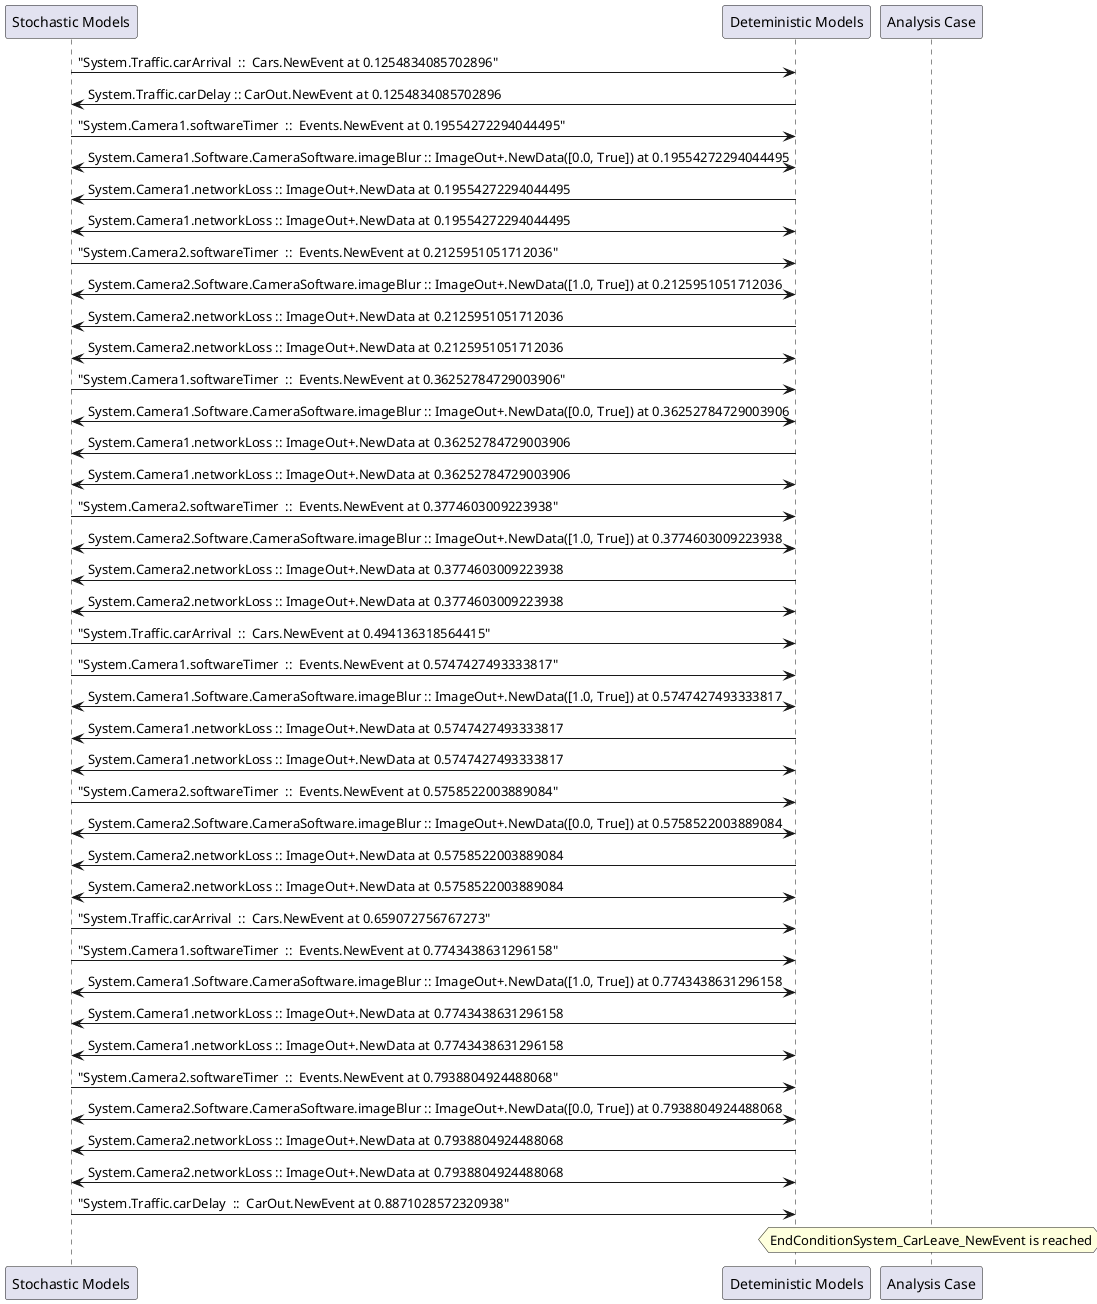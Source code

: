 
	@startuml
	participant "Stochastic Models" as stochmodel
	participant "Deteministic Models" as detmodel
	participant "Analysis Case" as analysis
	{8054_stop} stochmodel -> detmodel : "System.Traffic.carArrival  ::  Cars.NewEvent at 0.1254834085702896"
{8058_start} detmodel -> stochmodel : System.Traffic.carDelay :: CarOut.NewEvent at 0.1254834085702896
{8024_stop} stochmodel -> detmodel : "System.Camera1.softwareTimer  ::  Events.NewEvent at 0.19554272294044495"
detmodel <-> stochmodel : System.Camera1.Software.CameraSoftware.imageBlur :: ImageOut+.NewData([0.0, True]) at 0.19554272294044495
detmodel -> stochmodel : System.Camera1.networkLoss :: ImageOut+.NewData at 0.19554272294044495
detmodel <-> stochmodel : System.Camera1.networkLoss :: ImageOut+.NewData at 0.19554272294044495
{8039_stop} stochmodel -> detmodel : "System.Camera2.softwareTimer  ::  Events.NewEvent at 0.2125951051712036"
detmodel <-> stochmodel : System.Camera2.Software.CameraSoftware.imageBlur :: ImageOut+.NewData([1.0, True]) at 0.2125951051712036
detmodel -> stochmodel : System.Camera2.networkLoss :: ImageOut+.NewData at 0.2125951051712036
detmodel <-> stochmodel : System.Camera2.networkLoss :: ImageOut+.NewData at 0.2125951051712036
{8025_stop} stochmodel -> detmodel : "System.Camera1.softwareTimer  ::  Events.NewEvent at 0.36252784729003906"
detmodel <-> stochmodel : System.Camera1.Software.CameraSoftware.imageBlur :: ImageOut+.NewData([0.0, True]) at 0.36252784729003906
detmodel -> stochmodel : System.Camera1.networkLoss :: ImageOut+.NewData at 0.36252784729003906
detmodel <-> stochmodel : System.Camera1.networkLoss :: ImageOut+.NewData at 0.36252784729003906
{8040_stop} stochmodel -> detmodel : "System.Camera2.softwareTimer  ::  Events.NewEvent at 0.3774603009223938"
detmodel <-> stochmodel : System.Camera2.Software.CameraSoftware.imageBlur :: ImageOut+.NewData([1.0, True]) at 0.3774603009223938
detmodel -> stochmodel : System.Camera2.networkLoss :: ImageOut+.NewData at 0.3774603009223938
detmodel <-> stochmodel : System.Camera2.networkLoss :: ImageOut+.NewData at 0.3774603009223938
{8055_stop} stochmodel -> detmodel : "System.Traffic.carArrival  ::  Cars.NewEvent at 0.494136318564415"
{8026_stop} stochmodel -> detmodel : "System.Camera1.softwareTimer  ::  Events.NewEvent at 0.5747427493333817"
detmodel <-> stochmodel : System.Camera1.Software.CameraSoftware.imageBlur :: ImageOut+.NewData([1.0, True]) at 0.5747427493333817
detmodel -> stochmodel : System.Camera1.networkLoss :: ImageOut+.NewData at 0.5747427493333817
detmodel <-> stochmodel : System.Camera1.networkLoss :: ImageOut+.NewData at 0.5747427493333817
{8041_stop} stochmodel -> detmodel : "System.Camera2.softwareTimer  ::  Events.NewEvent at 0.5758522003889084"
detmodel <-> stochmodel : System.Camera2.Software.CameraSoftware.imageBlur :: ImageOut+.NewData([0.0, True]) at 0.5758522003889084
detmodel -> stochmodel : System.Camera2.networkLoss :: ImageOut+.NewData at 0.5758522003889084
detmodel <-> stochmodel : System.Camera2.networkLoss :: ImageOut+.NewData at 0.5758522003889084
{8056_stop} stochmodel -> detmodel : "System.Traffic.carArrival  ::  Cars.NewEvent at 0.659072756767273"
{8027_stop} stochmodel -> detmodel : "System.Camera1.softwareTimer  ::  Events.NewEvent at 0.7743438631296158"
detmodel <-> stochmodel : System.Camera1.Software.CameraSoftware.imageBlur :: ImageOut+.NewData([1.0, True]) at 0.7743438631296158
detmodel -> stochmodel : System.Camera1.networkLoss :: ImageOut+.NewData at 0.7743438631296158
detmodel <-> stochmodel : System.Camera1.networkLoss :: ImageOut+.NewData at 0.7743438631296158
{8042_stop} stochmodel -> detmodel : "System.Camera2.softwareTimer  ::  Events.NewEvent at 0.7938804924488068"
detmodel <-> stochmodel : System.Camera2.Software.CameraSoftware.imageBlur :: ImageOut+.NewData([0.0, True]) at 0.7938804924488068
detmodel -> stochmodel : System.Camera2.networkLoss :: ImageOut+.NewData at 0.7938804924488068
detmodel <-> stochmodel : System.Camera2.networkLoss :: ImageOut+.NewData at 0.7938804924488068
{8058_stop} stochmodel -> detmodel : "System.Traffic.carDelay  ::  CarOut.NewEvent at 0.8871028572320938"
{8058_start} <-> {8058_stop} : delay
hnote over analysis 
EndConditionSystem_CarLeave_NewEvent is reached
endnote
@enduml